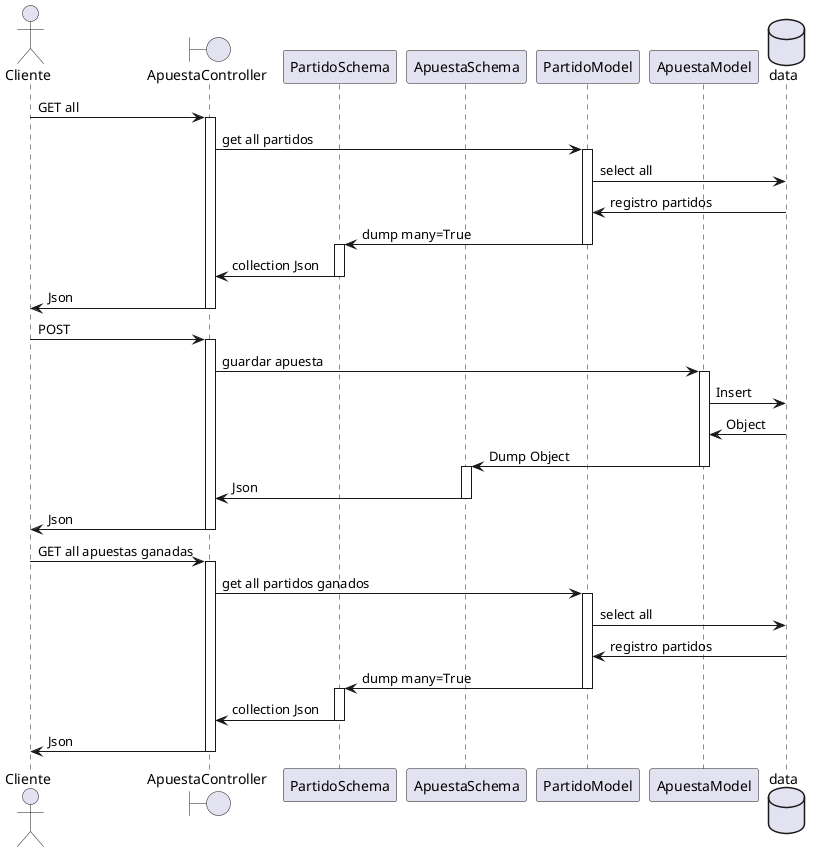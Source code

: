 @startuml

actor Cliente
boundary ApuestaController
participant PartidoSchema
participant ApuestaSchema
participant PartidoModel
participant ApuestaModel
database data

Cliente -> ApuestaController: GET all
activate ApuestaController
ApuestaController -> PartidoModel: get all partidos 
activate PartidoModel
PartidoModel -> data: select all
PartidoModel <- data: registro partidos 
PartidoSchema <- PartidoModel: dump many=True
deactivate PartidoModel
activate PartidoSchema
PartidoSchema -> ApuestaController: collection Json
deactivate PartidoSchema
Cliente <- ApuestaController: Json
deactivate ApuestaController

Cliente -> ApuestaController: POST
activate ApuestaController
ApuestaController -> ApuestaModel: guardar apuesta
activate ApuestaModel
ApuestaModel -> data: Insert
ApuestaModel <- data: Object
ApuestaSchema <- ApuestaModel: Dump Object
deactivate ApuestaModel
activate ApuestaSchema
ApuestaSchema -> ApuestaController: Json
deactivate ApuestaSchema
Cliente <- ApuestaController: Json
deactivate ApuestaController

Cliente -> ApuestaController: GET all apuestas ganadas
activate ApuestaController
ApuestaController -> PartidoModel: get all partidos ganados
activate PartidoModel
PartidoModel -> data: select all
PartidoModel <- data: registro partidos 
PartidoSchema <- PartidoModel: dump many=True
deactivate PartidoModel
activate PartidoSchema
PartidoSchema -> ApuestaController: collection Json
deactivate PartidoSchema
Cliente <- ApuestaController: Json
deactivate ApuestaController

@enduml
